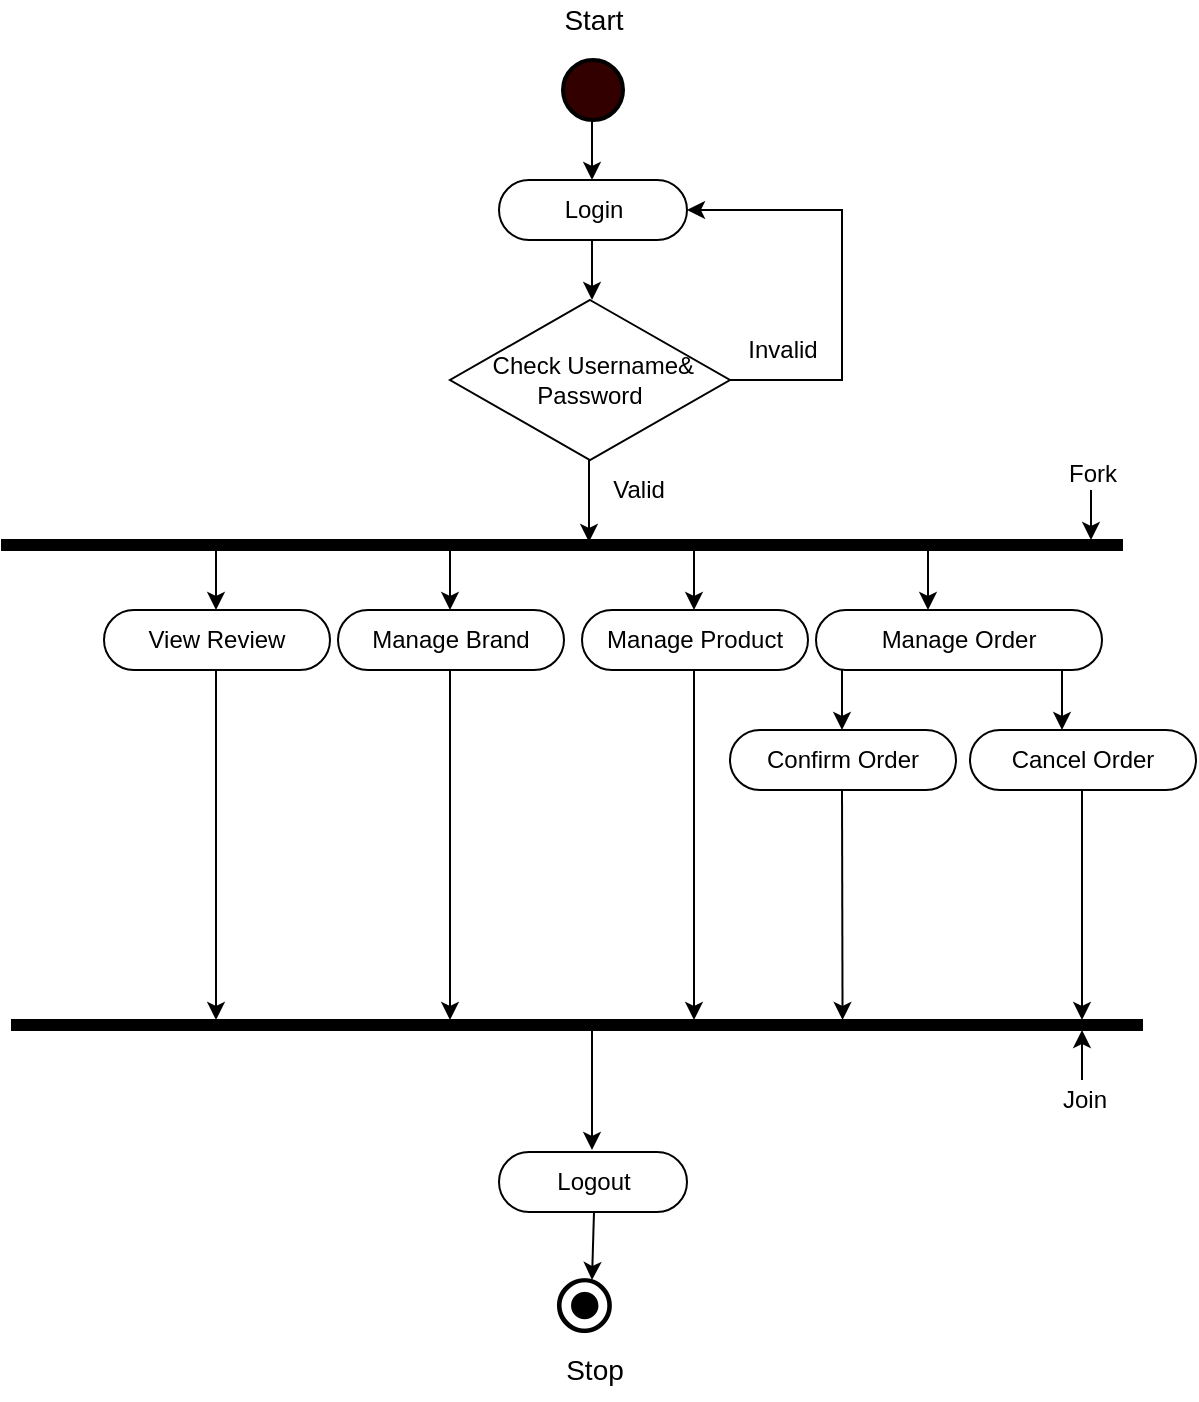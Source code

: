 <mxfile version="28.1.2">
  <diagram name="Page-1" id="XmcfdFTlg7d6BKQ1Et1z">
    <mxGraphModel dx="1042" dy="562" grid="1" gridSize="10" guides="1" tooltips="1" connect="1" arrows="1" fold="1" page="1" pageScale="1" pageWidth="827" pageHeight="1169" math="0" shadow="0">
      <root>
        <mxCell id="0" />
        <mxCell id="1" parent="0" />
        <mxCell id="U2SUKcloo29ZWZg7QdRj-1" value="&lt;font style=&quot;font-size: 14px;&quot;&gt;Start&lt;/font&gt;" style="text;strokeColor=none;align=center;fillColor=none;html=1;verticalAlign=middle;whiteSpace=wrap;rounded=0;" parent="1" vertex="1">
          <mxGeometry x="442.5" y="20" width="66" height="20" as="geometry" />
        </mxCell>
        <mxCell id="U2SUKcloo29ZWZg7QdRj-2" value="" style="strokeWidth=2;html=1;shape=mxgraph.flowchart.start_2;whiteSpace=wrap;fillColor=light-dark(#330000, #ffffff);fontSize=12;" parent="1" vertex="1">
          <mxGeometry x="460.5" y="50" width="30" height="30" as="geometry" />
        </mxCell>
        <mxCell id="U2SUKcloo29ZWZg7QdRj-3" value="" style="endArrow=classic;html=1;rounded=0;exitX=0.5;exitY=1;exitDx=0;exitDy=0;exitPerimeter=0;" parent="1" edge="1">
          <mxGeometry width="50" height="50" relative="1" as="geometry">
            <mxPoint x="475" y="80" as="sourcePoint" />
            <mxPoint x="475" y="110" as="targetPoint" />
          </mxGeometry>
        </mxCell>
        <mxCell id="U2SUKcloo29ZWZg7QdRj-4" value="Login" style="html=1;dashed=0;whiteSpace=wrap;shape=mxgraph.dfd.start" parent="1" vertex="1">
          <mxGeometry x="428.5" y="110" width="94" height="30" as="geometry" />
        </mxCell>
        <mxCell id="U2SUKcloo29ZWZg7QdRj-5" value="" style="endArrow=classic;html=1;rounded=0;exitX=0.5;exitY=1;exitDx=0;exitDy=0;exitPerimeter=0;" parent="1" edge="1">
          <mxGeometry width="50" height="50" relative="1" as="geometry">
            <mxPoint x="475" y="140" as="sourcePoint" />
            <mxPoint x="475" y="170" as="targetPoint" />
          </mxGeometry>
        </mxCell>
        <mxCell id="U2SUKcloo29ZWZg7QdRj-7" value="&amp;nbsp; &amp;nbsp; Check Username&amp;amp;&amp;nbsp; &amp;nbsp;&lt;div&gt;Password&lt;/div&gt;" style="rhombus;whiteSpace=wrap;html=1;" parent="1" vertex="1">
          <mxGeometry x="404" y="170" width="140" height="80" as="geometry" />
        </mxCell>
        <mxCell id="U2SUKcloo29ZWZg7QdRj-8" style="edgeStyle=orthogonalEdgeStyle;rounded=0;orthogonalLoop=1;jettySize=auto;html=1;exitX=1;exitY=0.5;exitDx=0;exitDy=0;entryX=1;entryY=0.5;entryDx=0;entryDy=0;entryPerimeter=0;" parent="1" source="U2SUKcloo29ZWZg7QdRj-7" target="U2SUKcloo29ZWZg7QdRj-4" edge="1">
          <mxGeometry relative="1" as="geometry">
            <Array as="points">
              <mxPoint x="600" y="210" />
              <mxPoint x="600" y="125" />
            </Array>
          </mxGeometry>
        </mxCell>
        <mxCell id="U2SUKcloo29ZWZg7QdRj-9" value="Invalid" style="text;html=1;align=center;verticalAlign=middle;resizable=0;points=[];autosize=1;strokeColor=none;fillColor=none;" parent="1" vertex="1">
          <mxGeometry x="540" y="180" width="60" height="30" as="geometry" />
        </mxCell>
        <mxCell id="U2SUKcloo29ZWZg7QdRj-10" value="" style="endArrow=classic;html=1;rounded=0;exitX=0.5;exitY=1;exitDx=0;exitDy=0;exitPerimeter=0;" parent="1" edge="1">
          <mxGeometry width="50" height="50" relative="1" as="geometry">
            <mxPoint x="473.5" y="250" as="sourcePoint" />
            <mxPoint x="473.5" y="291" as="targetPoint" />
          </mxGeometry>
        </mxCell>
        <mxCell id="U2SUKcloo29ZWZg7QdRj-11" value="Valid" style="text;html=1;align=center;verticalAlign=middle;resizable=0;points=[];autosize=1;strokeColor=none;fillColor=none;" parent="1" vertex="1">
          <mxGeometry x="472.5" y="250" width="50" height="30" as="geometry" />
        </mxCell>
        <mxCell id="U2SUKcloo29ZWZg7QdRj-15" value="" style="endArrow=classic;html=1;rounded=0;exitX=0.5;exitY=1;exitDx=0;exitDy=0;exitPerimeter=0;" parent="1" edge="1">
          <mxGeometry width="50" height="50" relative="1" as="geometry">
            <mxPoint x="287" y="295" as="sourcePoint" />
            <mxPoint x="287" y="325" as="targetPoint" />
          </mxGeometry>
        </mxCell>
        <mxCell id="U2SUKcloo29ZWZg7QdRj-16" value="Manage Brand" style="html=1;dashed=0;whiteSpace=wrap;shape=mxgraph.dfd.start" parent="1" vertex="1">
          <mxGeometry x="348" y="325" width="113" height="30" as="geometry" />
        </mxCell>
        <mxCell id="U2SUKcloo29ZWZg7QdRj-17" value="" style="endArrow=classic;html=1;rounded=0;exitX=0.5;exitY=1;exitDx=0;exitDy=0;exitPerimeter=0;" parent="1" edge="1">
          <mxGeometry width="50" height="50" relative="1" as="geometry">
            <mxPoint x="404" y="295" as="sourcePoint" />
            <mxPoint x="404" y="325" as="targetPoint" />
          </mxGeometry>
        </mxCell>
        <mxCell id="U2SUKcloo29ZWZg7QdRj-18" value="Manage Product" style="html=1;dashed=0;whiteSpace=wrap;shape=mxgraph.dfd.start" parent="1" vertex="1">
          <mxGeometry x="470" y="325" width="113" height="30" as="geometry" />
        </mxCell>
        <mxCell id="U2SUKcloo29ZWZg7QdRj-19" value="" style="endArrow=classic;html=1;rounded=0;exitX=0.5;exitY=1;exitDx=0;exitDy=0;exitPerimeter=0;" parent="1" edge="1">
          <mxGeometry width="50" height="50" relative="1" as="geometry">
            <mxPoint x="526" y="295" as="sourcePoint" />
            <mxPoint x="526" y="325" as="targetPoint" />
          </mxGeometry>
        </mxCell>
        <mxCell id="U2SUKcloo29ZWZg7QdRj-21" value="View Review" style="html=1;dashed=0;whiteSpace=wrap;shape=mxgraph.dfd.start" parent="1" vertex="1">
          <mxGeometry x="231" y="325" width="113" height="30" as="geometry" />
        </mxCell>
        <mxCell id="U2SUKcloo29ZWZg7QdRj-24" value="" style="endArrow=classic;html=1;rounded=0;exitX=0.5;exitY=1;exitDx=0;exitDy=0;exitPerimeter=0;" parent="1" edge="1">
          <mxGeometry width="50" height="50" relative="1" as="geometry">
            <mxPoint x="643" y="295" as="sourcePoint" />
            <mxPoint x="643" y="325" as="targetPoint" />
          </mxGeometry>
        </mxCell>
        <mxCell id="U2SUKcloo29ZWZg7QdRj-26" value="" style="endArrow=classic;html=1;rounded=0;exitX=0.5;exitY=1;exitDx=0;exitDy=0;exitPerimeter=0;" parent="1" edge="1">
          <mxGeometry width="50" height="50" relative="1" as="geometry">
            <mxPoint x="600" y="355" as="sourcePoint" />
            <mxPoint x="600" y="385" as="targetPoint" />
          </mxGeometry>
        </mxCell>
        <mxCell id="U2SUKcloo29ZWZg7QdRj-27" value="Manage Order" style="html=1;dashed=0;whiteSpace=wrap;shape=mxgraph.dfd.start" parent="1" vertex="1">
          <mxGeometry x="587" y="325" width="143" height="30" as="geometry" />
        </mxCell>
        <mxCell id="U2SUKcloo29ZWZg7QdRj-29" value="" style="endArrow=classic;html=1;rounded=0;exitX=0.5;exitY=1;exitDx=0;exitDy=0;exitPerimeter=0;" parent="1" edge="1">
          <mxGeometry width="50" height="50" relative="1" as="geometry">
            <mxPoint x="710" y="355" as="sourcePoint" />
            <mxPoint x="710" y="385" as="targetPoint" />
          </mxGeometry>
        </mxCell>
        <mxCell id="U2SUKcloo29ZWZg7QdRj-41" value="Logout" style="html=1;dashed=0;whiteSpace=wrap;shape=mxgraph.dfd.start" parent="1" vertex="1">
          <mxGeometry x="428.5" y="596" width="94" height="30" as="geometry" />
        </mxCell>
        <mxCell id="U2SUKcloo29ZWZg7QdRj-42" value="" style="endArrow=classic;html=1;rounded=0;exitX=0.5;exitY=1;exitDx=0;exitDy=0;exitPerimeter=0;entryX=0;entryY=0.265;entryDx=0;entryDy=0;entryPerimeter=0;" parent="1" edge="1" target="BNk_G-oLuwLmCuZNX5F_-13">
          <mxGeometry width="50" height="50" relative="1" as="geometry">
            <mxPoint x="600" y="415" as="sourcePoint" />
            <mxPoint x="600" y="440" as="targetPoint" />
          </mxGeometry>
        </mxCell>
        <mxCell id="U2SUKcloo29ZWZg7QdRj-43" value="⦿" style="text;whiteSpace=wrap;fontSize=38;" parent="1" vertex="1">
          <mxGeometry x="454" y="644" width="50" height="40" as="geometry" />
        </mxCell>
        <mxCell id="U2SUKcloo29ZWZg7QdRj-44" value="&lt;div&gt;&lt;span style=&quot;font-size: 14px;&quot;&gt;Stop&lt;/span&gt;&lt;/div&gt;" style="text;html=1;align=center;verticalAlign=middle;resizable=0;points=[];autosize=1;strokeColor=none;fillColor=none;" parent="1" vertex="1">
          <mxGeometry x="450.5" y="690" width="50" height="30" as="geometry" />
        </mxCell>
        <mxCell id="BNk_G-oLuwLmCuZNX5F_-2" value="" style="html=1;points=[];perimeter=orthogonalPerimeter;fillColor=strokeColor;direction=south;" parent="1" vertex="1">
          <mxGeometry x="180" y="290" width="560" height="5" as="geometry" />
        </mxCell>
        <mxCell id="BNk_G-oLuwLmCuZNX5F_-3" value="Confirm Order" style="html=1;dashed=0;whiteSpace=wrap;shape=mxgraph.dfd.start" parent="1" vertex="1">
          <mxGeometry x="544" y="385" width="113" height="30" as="geometry" />
        </mxCell>
        <mxCell id="BNk_G-oLuwLmCuZNX5F_-5" value="Cancel Order" style="html=1;dashed=0;whiteSpace=wrap;shape=mxgraph.dfd.start" parent="1" vertex="1">
          <mxGeometry x="664" y="385" width="113" height="30" as="geometry" />
        </mxCell>
        <mxCell id="BNk_G-oLuwLmCuZNX5F_-7" value="" style="endArrow=classic;html=1;rounded=0;exitX=0.5;exitY=1;exitDx=0;exitDy=0;exitPerimeter=0;" parent="1" edge="1">
          <mxGeometry width="50" height="50" relative="1" as="geometry">
            <mxPoint x="287" y="355" as="sourcePoint" />
            <mxPoint x="287" y="530" as="targetPoint" />
          </mxGeometry>
        </mxCell>
        <mxCell id="BNk_G-oLuwLmCuZNX5F_-9" value="" style="endArrow=classic;html=1;rounded=0;exitX=0.5;exitY=1;exitDx=0;exitDy=0;exitPerimeter=0;" parent="1" edge="1">
          <mxGeometry width="50" height="50" relative="1" as="geometry">
            <mxPoint x="404" y="355" as="sourcePoint" />
            <mxPoint x="404" y="530" as="targetPoint" />
          </mxGeometry>
        </mxCell>
        <mxCell id="BNk_G-oLuwLmCuZNX5F_-10" value="" style="endArrow=classic;html=1;rounded=0;exitX=0.5;exitY=1;exitDx=0;exitDy=0;exitPerimeter=0;" parent="1" edge="1">
          <mxGeometry width="50" height="50" relative="1" as="geometry">
            <mxPoint x="526" y="355" as="sourcePoint" />
            <mxPoint x="526" y="530" as="targetPoint" />
          </mxGeometry>
        </mxCell>
        <mxCell id="BNk_G-oLuwLmCuZNX5F_-12" value="" style="endArrow=classic;html=1;rounded=0;exitX=0.5;exitY=1;exitDx=0;exitDy=0;exitPerimeter=0;" parent="1" edge="1">
          <mxGeometry width="50" height="50" relative="1" as="geometry">
            <mxPoint x="720" y="415" as="sourcePoint" />
            <mxPoint x="720" y="530" as="targetPoint" />
          </mxGeometry>
        </mxCell>
        <mxCell id="BNk_G-oLuwLmCuZNX5F_-13" value="" style="html=1;points=[];perimeter=orthogonalPerimeter;fillColor=strokeColor;direction=south;" parent="1" vertex="1">
          <mxGeometry x="185" y="530" width="565" height="5" as="geometry" />
        </mxCell>
        <mxCell id="BNk_G-oLuwLmCuZNX5F_-14" value="" style="endArrow=classic;html=1;rounded=0;exitX=0.5;exitY=1;exitDx=0;exitDy=0;exitPerimeter=0;" parent="1" edge="1">
          <mxGeometry width="50" height="50" relative="1" as="geometry">
            <mxPoint x="475" y="535" as="sourcePoint" />
            <mxPoint x="475" y="595" as="targetPoint" />
          </mxGeometry>
        </mxCell>
        <mxCell id="BNk_G-oLuwLmCuZNX5F_-15" value="" style="endArrow=classic;html=1;rounded=0;exitX=0.5;exitY=1;exitDx=0;exitDy=0;exitPerimeter=0;" parent="1" edge="1">
          <mxGeometry width="50" height="50" relative="1" as="geometry">
            <mxPoint x="476" y="626" as="sourcePoint" />
            <mxPoint x="475" y="660" as="targetPoint" />
          </mxGeometry>
        </mxCell>
        <mxCell id="BNk_G-oLuwLmCuZNX5F_-16" value="Fork" style="text;html=1;align=center;verticalAlign=middle;resizable=0;points=[];autosize=1;strokeColor=none;fillColor=none;" parent="1" vertex="1">
          <mxGeometry x="700" y="242" width="50" height="30" as="geometry" />
        </mxCell>
        <mxCell id="BNk_G-oLuwLmCuZNX5F_-17" value="Join" style="text;html=1;align=center;verticalAlign=middle;resizable=0;points=[];autosize=1;strokeColor=none;fillColor=none;" parent="1" vertex="1">
          <mxGeometry x="695.5" y="555" width="50" height="30" as="geometry" />
        </mxCell>
        <mxCell id="1JFzWUNkDnY0fu00KvaF-1" value="" style="endArrow=classic;html=1;rounded=0;exitX=0.5;exitY=1;exitDx=0;exitDy=0;exitPerimeter=0;" parent="1" edge="1">
          <mxGeometry width="50" height="50" relative="1" as="geometry">
            <mxPoint x="724.5" y="265" as="sourcePoint" />
            <mxPoint x="724.5" y="290" as="targetPoint" />
          </mxGeometry>
        </mxCell>
        <mxCell id="1JFzWUNkDnY0fu00KvaF-2" value="" style="endArrow=classic;html=1;rounded=0;exitX=0.5;exitY=1;exitDx=0;exitDy=0;exitPerimeter=0;" parent="1" edge="1">
          <mxGeometry width="50" height="50" relative="1" as="geometry">
            <mxPoint x="720" y="560" as="sourcePoint" />
            <mxPoint x="720" y="535" as="targetPoint" />
          </mxGeometry>
        </mxCell>
      </root>
    </mxGraphModel>
  </diagram>
</mxfile>
